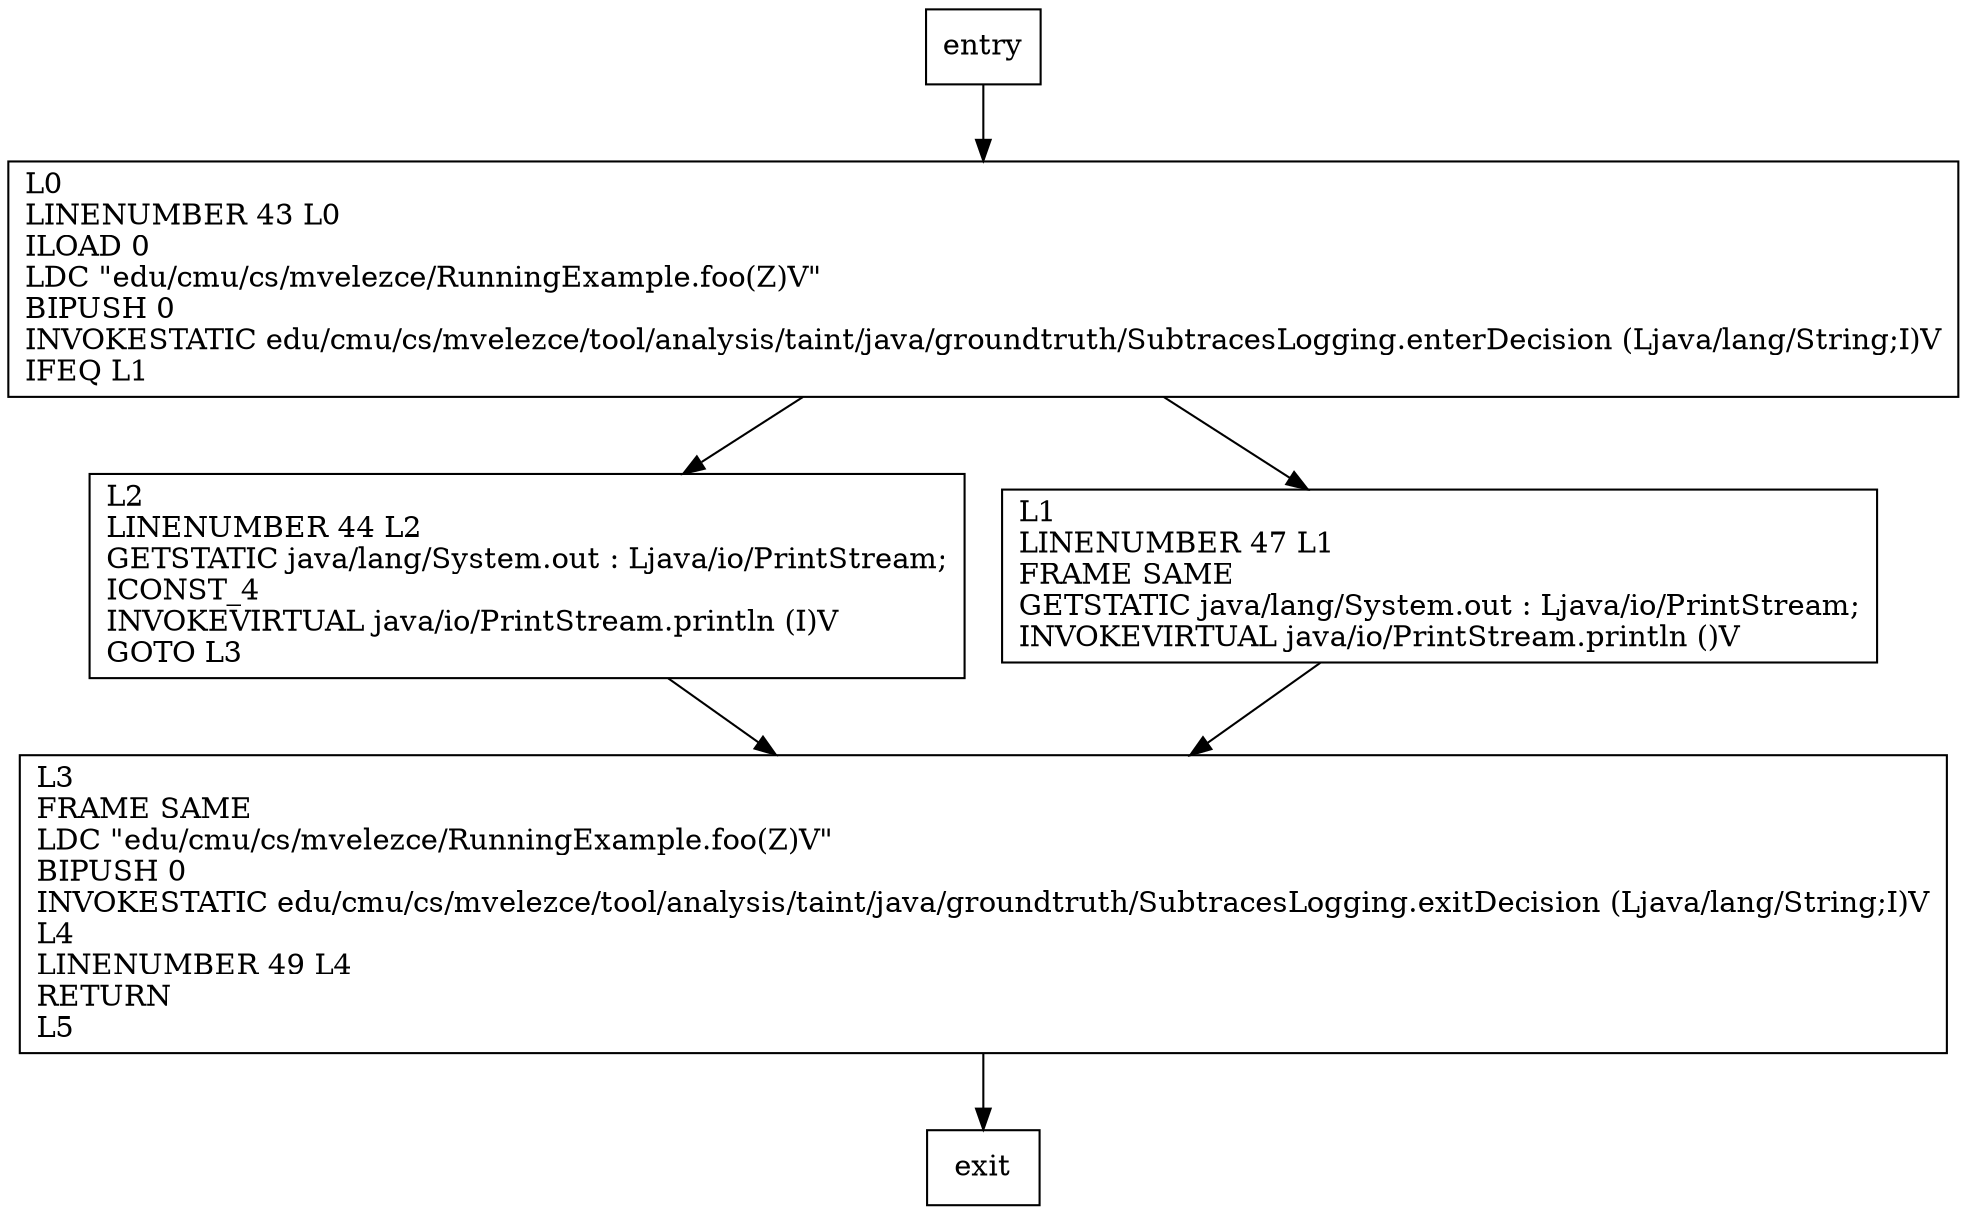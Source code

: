 digraph foo {
node [shape=record];
1850180796 [label="L3\lFRAME SAME\lLDC \"edu/cmu/cs/mvelezce/RunningExample.foo(Z)V\"\lBIPUSH 0\lINVOKESTATIC edu/cmu/cs/mvelezce/tool/analysis/taint/java/groundtruth/SubtracesLogging.exitDecision (Ljava/lang/String;I)V\lL4\lLINENUMBER 49 L4\lRETURN\lL5\l"];
1540374340 [label="L0\lLINENUMBER 43 L0\lILOAD 0\lLDC \"edu/cmu/cs/mvelezce/RunningExample.foo(Z)V\"\lBIPUSH 0\lINVOKESTATIC edu/cmu/cs/mvelezce/tool/analysis/taint/java/groundtruth/SubtracesLogging.enterDecision (Ljava/lang/String;I)V\lIFEQ L1\l"];
1516500233 [label="L2\lLINENUMBER 44 L2\lGETSTATIC java/lang/System.out : Ljava/io/PrintStream;\lICONST_4\lINVOKEVIRTUAL java/io/PrintStream.println (I)V\lGOTO L3\l"];
694316372 [label="L1\lLINENUMBER 47 L1\lFRAME SAME\lGETSTATIC java/lang/System.out : Ljava/io/PrintStream;\lINVOKEVIRTUAL java/io/PrintStream.println ()V\l"];
entry;
exit;
entry -> 1540374340;
1850180796 -> exit;
1540374340 -> 1516500233;
1540374340 -> 694316372;
1516500233 -> 1850180796;
694316372 -> 1850180796;
}
